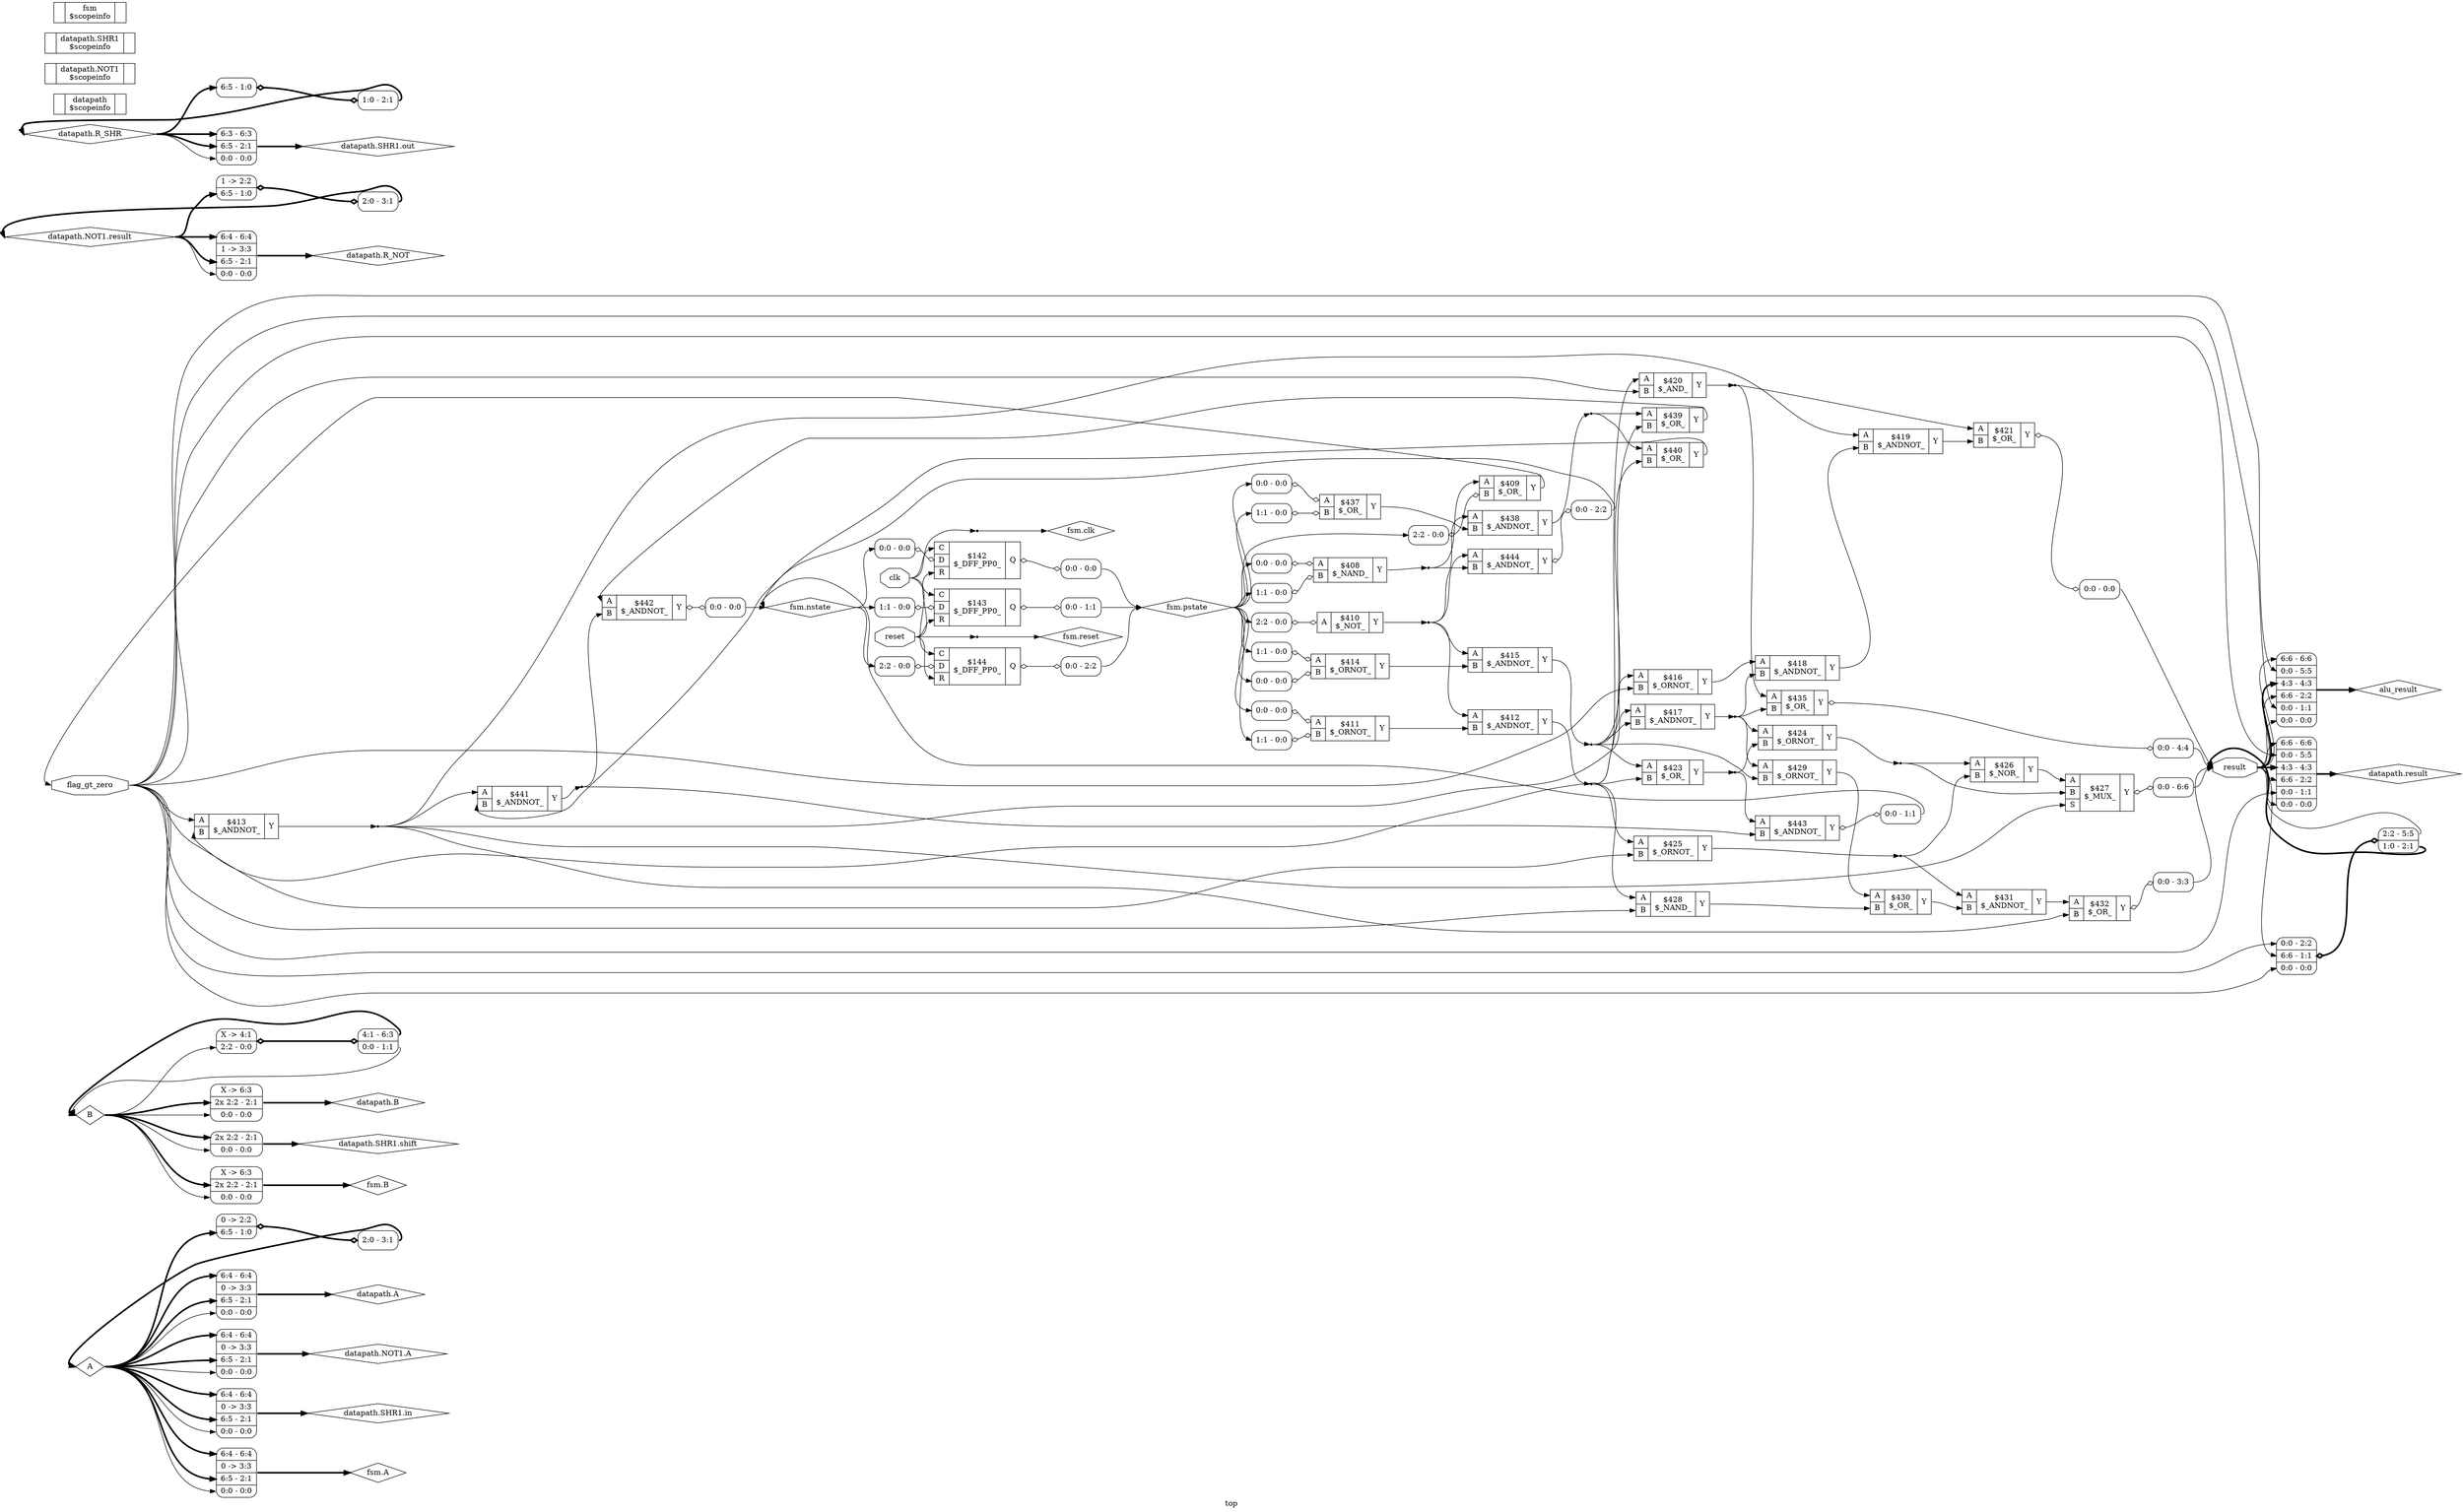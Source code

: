 digraph "top" {
label="top";
rankdir="LR";
remincross=true;
n26 [ shape=diamond, label="A", color="black", fontcolor="black"];
n27 [ shape=diamond, label="B", color="black", fontcolor="black"];
n28 [ shape=diamond, label="alu_result", color="black", fontcolor="black"];
n29 [ shape=octagon, label="clk", color="black", fontcolor="black"];
n30 [ shape=diamond, label="datapath.A", color="black", fontcolor="black"];
n31 [ shape=diamond, label="datapath.B", color="black", fontcolor="black"];
n32 [ shape=diamond, label="datapath.NOT1.A", color="black", fontcolor="black"];
n33 [ shape=diamond, label="datapath.NOT1.result", color="black", fontcolor="black"];
n34 [ shape=diamond, label="datapath.R_NOT", color="black", fontcolor="black"];
n35 [ shape=diamond, label="datapath.R_SHR", color="black", fontcolor="black"];
n36 [ shape=diamond, label="datapath.SHR1.in", color="black", fontcolor="black"];
n37 [ shape=diamond, label="datapath.SHR1.out", color="black", fontcolor="black"];
n38 [ shape=diamond, label="datapath.SHR1.shift", color="black", fontcolor="black"];
n39 [ shape=diamond, label="datapath.result", color="black", fontcolor="black"];
n40 [ shape=octagon, label="flag_gt_zero", color="black", fontcolor="black"];
n41 [ shape=diamond, label="fsm.A", color="black", fontcolor="black"];
n42 [ shape=diamond, label="fsm.B", color="black", fontcolor="black"];
n43 [ shape=diamond, label="fsm.clk", color="black", fontcolor="black"];
n44 [ shape=diamond, label="fsm.nstate", color="black", fontcolor="black"];
n45 [ shape=diamond, label="fsm.pstate", color="black", fontcolor="black"];
n46 [ shape=diamond, label="fsm.reset", color="black", fontcolor="black"];
n47 [ shape=octagon, label="reset", color="black", fontcolor="black"];
n48 [ shape=octagon, label="result", color="black", fontcolor="black"];
c50 [ shape=record, label="{{<p26> A|<p27> B}|$408\n$_NAND_|{<p49> Y}}",  ];
x0 [ shape=record, style=rounded, label="<s0> 0:0 - 0:0 ", color="black", fontcolor="black" ];
x0:e -> c50:p26:w [arrowhead=odiamond, arrowtail=odiamond, dir=both, color="black", fontcolor="black", label=""];
x1 [ shape=record, style=rounded, label="<s0> 1:1 - 0:0 ", color="black", fontcolor="black" ];
x1:e -> c50:p27:w [arrowhead=odiamond, arrowtail=odiamond, dir=both, color="black", fontcolor="black", label=""];
c51 [ shape=record, label="{{<p26> A|<p27> B}|$409\n$_OR_|{<p49> Y}}",  ];
x2 [ shape=record, style=rounded, label="<s0> 2:2 - 0:0 ", color="black", fontcolor="black" ];
x2:e -> c51:p27:w [arrowhead=odiamond, arrowtail=odiamond, dir=both, color="black", fontcolor="black", label=""];
c52 [ shape=record, label="{{<p26> A}|$410\n$_NOT_|{<p49> Y}}",  ];
x3 [ shape=record, style=rounded, label="<s0> 2:2 - 0:0 ", color="black", fontcolor="black" ];
x3:e -> c52:p26:w [arrowhead=odiamond, arrowtail=odiamond, dir=both, color="black", fontcolor="black", label=""];
c53 [ shape=record, label="{{<p26> A|<p27> B}|$411\n$_ORNOT_|{<p49> Y}}",  ];
x4 [ shape=record, style=rounded, label="<s0> 0:0 - 0:0 ", color="black", fontcolor="black" ];
x4:e -> c53:p26:w [arrowhead=odiamond, arrowtail=odiamond, dir=both, color="black", fontcolor="black", label=""];
x5 [ shape=record, style=rounded, label="<s0> 1:1 - 0:0 ", color="black", fontcolor="black" ];
x5:e -> c53:p27:w [arrowhead=odiamond, arrowtail=odiamond, dir=both, color="black", fontcolor="black", label=""];
c54 [ shape=record, label="{{<p26> A|<p27> B}|$412\n$_ANDNOT_|{<p49> Y}}",  ];
c55 [ shape=record, label="{{<p26> A|<p27> B}|$413\n$_ANDNOT_|{<p49> Y}}",  ];
c56 [ shape=record, label="{{<p26> A|<p27> B}|$414\n$_ORNOT_|{<p49> Y}}",  ];
x6 [ shape=record, style=rounded, label="<s0> 1:1 - 0:0 ", color="black", fontcolor="black" ];
x6:e -> c56:p26:w [arrowhead=odiamond, arrowtail=odiamond, dir=both, color="black", fontcolor="black", label=""];
x7 [ shape=record, style=rounded, label="<s0> 0:0 - 0:0 ", color="black", fontcolor="black" ];
x7:e -> c56:p27:w [arrowhead=odiamond, arrowtail=odiamond, dir=both, color="black", fontcolor="black", label=""];
c57 [ shape=record, label="{{<p26> A|<p27> B}|$415\n$_ANDNOT_|{<p49> Y}}",  ];
c58 [ shape=record, label="{{<p26> A|<p27> B}|$416\n$_ORNOT_|{<p49> Y}}",  ];
c59 [ shape=record, label="{{<p26> A|<p27> B}|$417\n$_ANDNOT_|{<p49> Y}}",  ];
c60 [ shape=record, label="{{<p26> A|<p27> B}|$418\n$_ANDNOT_|{<p49> Y}}",  ];
c61 [ shape=record, label="{{<p26> A|<p27> B}|$419\n$_ANDNOT_|{<p49> Y}}",  ];
c62 [ shape=record, label="{{<p26> A|<p27> B}|$420\n$_AND_|{<p49> Y}}",  ];
c63 [ shape=record, label="{{<p26> A|<p27> B}|$421\n$_OR_|{<p49> Y}}",  ];
x8 [ shape=record, style=rounded, label="<s0> 0:0 - 0:0 ", color="black", fontcolor="black" ];
c63:p49:e -> x8:w [arrowhead=odiamond, arrowtail=odiamond, dir=both, color="black", fontcolor="black", label=""];
c64 [ shape=record, label="{{<p26> A|<p27> B}|$423\n$_OR_|{<p49> Y}}",  ];
c65 [ shape=record, label="{{<p26> A|<p27> B}|$424\n$_ORNOT_|{<p49> Y}}",  ];
c66 [ shape=record, label="{{<p26> A|<p27> B}|$425\n$_ORNOT_|{<p49> Y}}",  ];
c67 [ shape=record, label="{{<p26> A|<p27> B}|$426\n$_NOR_|{<p49> Y}}",  ];
c69 [ shape=record, label="{{<p26> A|<p27> B|<p68> S}|$427\n$_MUX_|{<p49> Y}}",  ];
x9 [ shape=record, style=rounded, label="<s0> 0:0 - 6:6 ", color="black", fontcolor="black" ];
c69:p49:e -> x9:w [arrowhead=odiamond, arrowtail=odiamond, dir=both, color="black", fontcolor="black", label=""];
c70 [ shape=record, label="{{<p26> A|<p27> B}|$428\n$_NAND_|{<p49> Y}}",  ];
c71 [ shape=record, label="{{<p26> A|<p27> B}|$429\n$_ORNOT_|{<p49> Y}}",  ];
c72 [ shape=record, label="{{<p26> A|<p27> B}|$430\n$_OR_|{<p49> Y}}",  ];
c73 [ shape=record, label="{{<p26> A|<p27> B}|$431\n$_ANDNOT_|{<p49> Y}}",  ];
c74 [ shape=record, label="{{<p26> A|<p27> B}|$432\n$_OR_|{<p49> Y}}",  ];
x10 [ shape=record, style=rounded, label="<s0> 0:0 - 3:3 ", color="black", fontcolor="black" ];
c74:p49:e -> x10:w [arrowhead=odiamond, arrowtail=odiamond, dir=both, color="black", fontcolor="black", label=""];
c75 [ shape=record, label="{{<p26> A|<p27> B}|$435\n$_OR_|{<p49> Y}}",  ];
x11 [ shape=record, style=rounded, label="<s0> 0:0 - 4:4 ", color="black", fontcolor="black" ];
c75:p49:e -> x11:w [arrowhead=odiamond, arrowtail=odiamond, dir=both, color="black", fontcolor="black", label=""];
c76 [ shape=record, label="{{<p26> A|<p27> B}|$437\n$_OR_|{<p49> Y}}",  ];
x12 [ shape=record, style=rounded, label="<s0> 0:0 - 0:0 ", color="black", fontcolor="black" ];
x12:e -> c76:p26:w [arrowhead=odiamond, arrowtail=odiamond, dir=both, color="black", fontcolor="black", label=""];
x13 [ shape=record, style=rounded, label="<s0> 1:1 - 0:0 ", color="black", fontcolor="black" ];
x13:e -> c76:p27:w [arrowhead=odiamond, arrowtail=odiamond, dir=both, color="black", fontcolor="black", label=""];
c77 [ shape=record, label="{{<p26> A|<p27> B}|$438\n$_ANDNOT_|{<p49> Y}}",  ];
c78 [ shape=record, label="{{<p26> A|<p27> B}|$439\n$_OR_|{<p49> Y}}",  ];
c79 [ shape=record, label="{{<p26> A|<p27> B}|$440\n$_OR_|{<p49> Y}}",  ];
c80 [ shape=record, label="{{<p26> A|<p27> B}|$441\n$_ANDNOT_|{<p49> Y}}",  ];
c81 [ shape=record, label="{{<p26> A|<p27> B}|$442\n$_ANDNOT_|{<p49> Y}}",  ];
x14 [ shape=record, style=rounded, label="<s0> 0:0 - 0:0 ", color="black", fontcolor="black" ];
c81:p49:e -> x14:w [arrowhead=odiamond, arrowtail=odiamond, dir=both, color="black", fontcolor="black", label=""];
c82 [ shape=record, label="{{<p26> A|<p27> B}|$443\n$_ANDNOT_|{<p49> Y}}",  ];
x15 [ shape=record, style=rounded, label="<s0> 0:0 - 1:1 ", color="black", fontcolor="black" ];
c82:p49:e -> x15:w [arrowhead=odiamond, arrowtail=odiamond, dir=both, color="black", fontcolor="black", label=""];
c83 [ shape=record, label="{{<p26> A|<p27> B}|$444\n$_ANDNOT_|{<p49> Y}}",  ];
x16 [ shape=record, style=rounded, label="<s0> 0:0 - 2:2 ", color="black", fontcolor="black" ];
c83:p49:e -> x16:w [arrowhead=odiamond, arrowtail=odiamond, dir=both, color="black", fontcolor="black", label=""];
c88 [ shape=record, label="{{<p84> C|<p85> D|<p86> R}|$142\n$_DFF_PP0_|{<p87> Q}}",  ];
x17 [ shape=record, style=rounded, label="<s0> 0:0 - 0:0 ", color="black", fontcolor="black" ];
x17:e -> c88:p85:w [arrowhead=odiamond, arrowtail=odiamond, dir=both, color="black", fontcolor="black", label=""];
x18 [ shape=record, style=rounded, label="<s0> 0:0 - 0:0 ", color="black", fontcolor="black" ];
c88:p87:e -> x18:w [arrowhead=odiamond, arrowtail=odiamond, dir=both, color="black", fontcolor="black", label=""];
c89 [ shape=record, label="{{<p84> C|<p85> D|<p86> R}|$143\n$_DFF_PP0_|{<p87> Q}}",  ];
x19 [ shape=record, style=rounded, label="<s0> 1:1 - 0:0 ", color="black", fontcolor="black" ];
x19:e -> c89:p85:w [arrowhead=odiamond, arrowtail=odiamond, dir=both, color="black", fontcolor="black", label=""];
x20 [ shape=record, style=rounded, label="<s0> 0:0 - 1:1 ", color="black", fontcolor="black" ];
c89:p87:e -> x20:w [arrowhead=odiamond, arrowtail=odiamond, dir=both, color="black", fontcolor="black", label=""];
c90 [ shape=record, label="{{<p84> C|<p85> D|<p86> R}|$144\n$_DFF_PP0_|{<p87> Q}}",  ];
x21 [ shape=record, style=rounded, label="<s0> 2:2 - 0:0 ", color="black", fontcolor="black" ];
x21:e -> c90:p85:w [arrowhead=odiamond, arrowtail=odiamond, dir=both, color="black", fontcolor="black", label=""];
x22 [ shape=record, style=rounded, label="<s0> 0:0 - 2:2 ", color="black", fontcolor="black" ];
c90:p87:e -> x22:w [arrowhead=odiamond, arrowtail=odiamond, dir=both, color="black", fontcolor="black", label=""];
c91 [ shape=record, label="{{}|datapath\n$scopeinfo|{}}",  ];
c92 [ shape=record, label="{{}|datapath.NOT1\n$scopeinfo|{}}",  ];
c93 [ shape=record, label="{{}|datapath.SHR1\n$scopeinfo|{}}",  ];
c94 [ shape=record, label="{{}|fsm\n$scopeinfo|{}}",  ];
x23 [ shape=record, style=rounded, label="0 -&gt; 2:2 |<s0> 6:5 - 1:0 ", color="black", fontcolor="black" ];
x24 [ shape=record, style=rounded, label="<s0> 2:0 - 3:1 ", color="black", fontcolor="black" ];
x23:e -> x24:w [arrowhead=odiamond, arrowtail=odiamond, dir=both, color="black", fontcolor="black", style="setlinewidth(3)", label=""];
x25 [ shape=record, style=rounded, label="X -&gt; 4:1 |<s0> 2:2 - 0:0 ", color="black", fontcolor="black" ];
x26 [ shape=record, style=rounded, label="<s1> 4:1 - 6:3 |<s0> 0:0 - 1:1 ", color="black", fontcolor="black" ];
x25:e -> x26:w [arrowhead=odiamond, arrowtail=odiamond, dir=both, color="black", fontcolor="black", style="setlinewidth(3)", label=""];
x27 [ shape=record, style=rounded, label="<s5> 6:6 - 6:6 |<s4> 0:0 - 5:5 |<s3> 4:3 - 4:3 |<s2> 6:6 - 2:2 |<s1> 0:0 - 1:1 |<s0> 0:0 - 0:0 ", color="black", fontcolor="black" ];
x28 [ shape=record, style=rounded, label="<s3> 6:4 - 6:4 |0 -&gt; 3:3 |<s1> 6:5 - 2:1 |<s0> 0:0 - 0:0 ", color="black", fontcolor="black" ];
x29 [ shape=record, style=rounded, label="X -&gt; 6:3 |<s2> 2x 2:2 - 2:1 |<s0> 0:0 - 0:0 ", color="black", fontcolor="black" ];
x30 [ shape=record, style=rounded, label="<s3> 6:4 - 6:4 |0 -&gt; 3:3 |<s1> 6:5 - 2:1 |<s0> 0:0 - 0:0 ", color="black", fontcolor="black" ];
x31 [ shape=record, style=rounded, label="1 -&gt; 2:2 |<s0> 6:5 - 1:0 ", color="black", fontcolor="black" ];
x32 [ shape=record, style=rounded, label="<s0> 2:0 - 3:1 ", color="black", fontcolor="black" ];
x31:e -> x32:w [arrowhead=odiamond, arrowtail=odiamond, dir=both, color="black", fontcolor="black", style="setlinewidth(3)", label=""];
x33 [ shape=record, style=rounded, label="<s3> 6:4 - 6:4 |1 -&gt; 3:3 |<s1> 6:5 - 2:1 |<s0> 0:0 - 0:0 ", color="black", fontcolor="black" ];
x34 [ shape=record, style=rounded, label="<s0> 6:5 - 1:0 ", color="black", fontcolor="black" ];
x35 [ shape=record, style=rounded, label="<s0> 1:0 - 2:1 ", color="black", fontcolor="black" ];
x34:e -> x35:w [arrowhead=odiamond, arrowtail=odiamond, dir=both, color="black", fontcolor="black", style="setlinewidth(3)", label=""];
x36 [ shape=record, style=rounded, label="<s3> 6:4 - 6:4 |0 -&gt; 3:3 |<s1> 6:5 - 2:1 |<s0> 0:0 - 0:0 ", color="black", fontcolor="black" ];
x37 [ shape=record, style=rounded, label="<s2> 6:3 - 6:3 |<s1> 6:5 - 2:1 |<s0> 0:0 - 0:0 ", color="black", fontcolor="black" ];
x38 [ shape=record, style=rounded, label="<s2> 2x 2:2 - 2:1 |<s0> 0:0 - 0:0 ", color="black", fontcolor="black" ];
x39 [ shape=record, style=rounded, label="<s5> 6:6 - 6:6 |<s4> 0:0 - 5:5 |<s3> 4:3 - 4:3 |<s2> 6:6 - 2:2 |<s1> 0:0 - 1:1 |<s0> 0:0 - 0:0 ", color="black", fontcolor="black" ];
x40 [ shape=record, style=rounded, label="<s3> 6:4 - 6:4 |0 -&gt; 3:3 |<s1> 6:5 - 2:1 |<s0> 0:0 - 0:0 ", color="black", fontcolor="black" ];
x41 [ shape=record, style=rounded, label="X -&gt; 6:3 |<s2> 2x 2:2 - 2:1 |<s0> 0:0 - 0:0 ", color="black", fontcolor="black" ];
x42 [shape=point, ];
x43 [shape=point, ];
x44 [ shape=record, style=rounded, label="<s2> 0:0 - 2:2 |<s1> 6:6 - 1:1 |<s0> 0:0 - 0:0 ", color="black", fontcolor="black" ];
x45 [ shape=record, style=rounded, label="<s1> 2:2 - 5:5 |<s0> 1:0 - 2:1 ", color="black", fontcolor="black" ];
x44:e -> x45:w [arrowhead=odiamond, arrowtail=odiamond, dir=both, color="black", fontcolor="black", style="setlinewidth(3)", label=""];
n1 [ shape=point ];
c50:p49:e -> n1:w [color="black", fontcolor="black", label=""];
n1:e -> c51:p26:w [color="black", fontcolor="black", label=""];
n1:e -> c83:p27:w [color="black", fontcolor="black", label=""];
c60:p49:e -> c61:p27:w [color="black", fontcolor="black", label=""];
c61:p49:e -> c63:p27:w [color="black", fontcolor="black", label=""];
n12 [ shape=point ];
c62:p49:e -> n12:w [color="black", fontcolor="black", label=""];
n12:e -> c63:p26:w [color="black", fontcolor="black", label=""];
n12:e -> c75:p26:w [color="black", fontcolor="black", label=""];
n13 [ shape=point ];
c64:p49:e -> n13:w [color="black", fontcolor="black", label=""];
n13:e -> c65:p27:w [color="black", fontcolor="black", label=""];
n13:e -> c82:p26:w [color="black", fontcolor="black", label=""];
n14 [ shape=point ];
c65:p49:e -> n14:w [color="black", fontcolor="black", label=""];
n14:e -> c67:p26:w [color="black", fontcolor="black", label=""];
n14:e -> c69:p27:w [color="black", fontcolor="black", label=""];
n15 [ shape=point ];
c66:p49:e -> n15:w [color="black", fontcolor="black", label=""];
n15:e -> c67:p27:w [color="black", fontcolor="black", label=""];
n15:e -> c73:p26:w [color="black", fontcolor="black", label=""];
c67:p49:e -> c69:p26:w [color="black", fontcolor="black", label=""];
c70:p49:e -> c72:p27:w [color="black", fontcolor="black", label=""];
c71:p49:e -> c72:p26:w [color="black", fontcolor="black", label=""];
c72:p49:e -> c73:p27:w [color="black", fontcolor="black", label=""];
n2 [ shape=point ];
c52:p49:e -> n2:w [color="black", fontcolor="black", label=""];
n2:e -> c54:p26:w [color="black", fontcolor="black", label=""];
n2:e -> c57:p26:w [color="black", fontcolor="black", label=""];
n2:e -> c77:p26:w [color="black", fontcolor="black", label=""];
n2:e -> c83:p26:w [color="black", fontcolor="black", label=""];
c73:p49:e -> c74:p26:w [color="black", fontcolor="black", label=""];
c76:p49:e -> c77:p27:w [color="black", fontcolor="black", label=""];
n22 [ shape=point ];
c77:p49:e -> n22:w [color="black", fontcolor="black", label=""];
n22:e -> c78:p26:w [color="black", fontcolor="black", label=""];
n22:e -> c79:p26:w [color="black", fontcolor="black", label=""];
c78:p49:e -> c81:p26:w [color="black", fontcolor="black", label=""];
c79:p49:e -> c80:p27:w [color="black", fontcolor="black", label=""];
n25 [ shape=point ];
c80:p49:e -> n25:w [color="black", fontcolor="black", label=""];
n25:e -> c81:p27:w [color="black", fontcolor="black", label=""];
n25:e -> c82:p27:w [color="black", fontcolor="black", label=""];
x24:s0:e -> n26:w [color="black", fontcolor="black", style="setlinewidth(3)", label=""];
n26:e -> x23:s0:w [color="black", fontcolor="black", style="setlinewidth(3)", label=""];
n26:e -> x28:s0:w [color="black", fontcolor="black", label=""];
n26:e -> x28:s1:w [color="black", fontcolor="black", style="setlinewidth(3)", label=""];
n26:e -> x28:s3:w [color="black", fontcolor="black", style="setlinewidth(3)", label=""];
n26:e -> x30:s0:w [color="black", fontcolor="black", label=""];
n26:e -> x30:s1:w [color="black", fontcolor="black", style="setlinewidth(3)", label=""];
n26:e -> x30:s3:w [color="black", fontcolor="black", style="setlinewidth(3)", label=""];
n26:e -> x36:s0:w [color="black", fontcolor="black", label=""];
n26:e -> x36:s1:w [color="black", fontcolor="black", style="setlinewidth(3)", label=""];
n26:e -> x36:s3:w [color="black", fontcolor="black", style="setlinewidth(3)", label=""];
n26:e -> x40:s0:w [color="black", fontcolor="black", label=""];
n26:e -> x40:s1:w [color="black", fontcolor="black", style="setlinewidth(3)", label=""];
n26:e -> x40:s3:w [color="black", fontcolor="black", style="setlinewidth(3)", label=""];
x26:s0:e -> n27:w [color="black", fontcolor="black", label=""];
x26:s1:e -> n27:w [color="black", fontcolor="black", style="setlinewidth(3)", label=""];
n27:e -> x25:s0:w [color="black", fontcolor="black", label=""];
n27:e -> x29:s0:w [color="black", fontcolor="black", label=""];
n27:e -> x29:s2:w [color="black", fontcolor="black", style="setlinewidth(3)", label=""];
n27:e -> x38:s0:w [color="black", fontcolor="black", label=""];
n27:e -> x38:s2:w [color="black", fontcolor="black", style="setlinewidth(3)", label=""];
n27:e -> x41:s0:w [color="black", fontcolor="black", label=""];
n27:e -> x41:s2:w [color="black", fontcolor="black", style="setlinewidth(3)", label=""];
x27:e -> n28:w [color="black", fontcolor="black", style="setlinewidth(3)", label=""];
n29:e -> c88:p84:w [color="black", fontcolor="black", label=""];
n29:e -> c89:p84:w [color="black", fontcolor="black", label=""];
n29:e -> c90:p84:w [color="black", fontcolor="black", label=""];
n29:e -> x42:w [color="black", fontcolor="black", label=""];
c53:p49:e -> c54:p27:w [color="black", fontcolor="black", label=""];
x28:e -> n30:w [color="black", fontcolor="black", style="setlinewidth(3)", label=""];
x29:e -> n31:w [color="black", fontcolor="black", style="setlinewidth(3)", label=""];
x30:e -> n32:w [color="black", fontcolor="black", style="setlinewidth(3)", label=""];
x32:s0:e -> n33:w [color="black", fontcolor="black", style="setlinewidth(3)", label=""];
n33:e -> x31:s0:w [color="black", fontcolor="black", style="setlinewidth(3)", label=""];
n33:e -> x33:s0:w [color="black", fontcolor="black", label=""];
n33:e -> x33:s1:w [color="black", fontcolor="black", style="setlinewidth(3)", label=""];
n33:e -> x33:s3:w [color="black", fontcolor="black", style="setlinewidth(3)", label=""];
x33:e -> n34:w [color="black", fontcolor="black", style="setlinewidth(3)", label=""];
x35:s0:e -> n35:w [color="black", fontcolor="black", style="setlinewidth(3)", label=""];
n35:e -> x34:s0:w [color="black", fontcolor="black", style="setlinewidth(3)", label=""];
n35:e -> x37:s0:w [color="black", fontcolor="black", label=""];
n35:e -> x37:s1:w [color="black", fontcolor="black", style="setlinewidth(3)", label=""];
n35:e -> x37:s2:w [color="black", fontcolor="black", style="setlinewidth(3)", label=""];
x36:e -> n36:w [color="black", fontcolor="black", style="setlinewidth(3)", label=""];
x37:e -> n37:w [color="black", fontcolor="black", style="setlinewidth(3)", label=""];
x38:e -> n38:w [color="black", fontcolor="black", style="setlinewidth(3)", label=""];
x39:e -> n39:w [color="black", fontcolor="black", style="setlinewidth(3)", label=""];
n4 [ shape=point ];
c54:p49:e -> n4:w [color="black", fontcolor="black", label=""];
n4:e -> c55:p27:w [color="black", fontcolor="black", label=""];
n4:e -> c62:p26:w [color="black", fontcolor="black", label=""];
n4:e -> c64:p27:w [color="black", fontcolor="black", label=""];
n4:e -> c66:p26:w [color="black", fontcolor="black", label=""];
n4:e -> c70:p26:w [color="black", fontcolor="black", label=""];
n4:e -> c78:p27:w [color="black", fontcolor="black", label=""];
c51:p49:e -> n40:w [color="black", fontcolor="black", label=""];
n40:e -> c55:p26:w [color="black", fontcolor="black", label=""];
n40:e -> c58:p27:w [color="black", fontcolor="black", label=""];
n40:e -> c62:p27:w [color="black", fontcolor="black", label=""];
n40:e -> c66:p27:w [color="black", fontcolor="black", label=""];
n40:e -> c70:p27:w [color="black", fontcolor="black", label=""];
n40:e -> x27:s1:w [color="black", fontcolor="black", label=""];
n40:e -> x27:s4:w [color="black", fontcolor="black", label=""];
n40:e -> x39:s1:w [color="black", fontcolor="black", label=""];
n40:e -> x39:s4:w [color="black", fontcolor="black", label=""];
n40:e -> x44:s0:w [color="black", fontcolor="black", label=""];
n40:e -> x44:s2:w [color="black", fontcolor="black", label=""];
x40:e -> n41:w [color="black", fontcolor="black", style="setlinewidth(3)", label=""];
x41:e -> n42:w [color="black", fontcolor="black", style="setlinewidth(3)", label=""];
x42:e -> n43:w [color="black", fontcolor="black", label=""];
x14:s0:e -> n44:w [color="black", fontcolor="black", label=""];
x15:s0:e -> n44:w [color="black", fontcolor="black", label=""];
x16:s0:e -> n44:w [color="black", fontcolor="black", label=""];
n44:e -> x17:s0:w [color="black", fontcolor="black", label=""];
n44:e -> x19:s0:w [color="black", fontcolor="black", label=""];
n44:e -> x21:s0:w [color="black", fontcolor="black", label=""];
x18:s0:e -> n45:w [color="black", fontcolor="black", label=""];
x20:s0:e -> n45:w [color="black", fontcolor="black", label=""];
x22:s0:e -> n45:w [color="black", fontcolor="black", label=""];
n45:e -> x0:s0:w [color="black", fontcolor="black", label=""];
n45:e -> x12:s0:w [color="black", fontcolor="black", label=""];
n45:e -> x13:s0:w [color="black", fontcolor="black", label=""];
n45:e -> x1:s0:w [color="black", fontcolor="black", label=""];
n45:e -> x2:s0:w [color="black", fontcolor="black", label=""];
n45:e -> x3:s0:w [color="black", fontcolor="black", label=""];
n45:e -> x4:s0:w [color="black", fontcolor="black", label=""];
n45:e -> x5:s0:w [color="black", fontcolor="black", label=""];
n45:e -> x6:s0:w [color="black", fontcolor="black", label=""];
n45:e -> x7:s0:w [color="black", fontcolor="black", label=""];
x43:e -> n46:w [color="black", fontcolor="black", label=""];
n47:e -> c88:p86:w [color="black", fontcolor="black", label=""];
n47:e -> c89:p86:w [color="black", fontcolor="black", label=""];
n47:e -> c90:p86:w [color="black", fontcolor="black", label=""];
n47:e -> x43:w [color="black", fontcolor="black", label=""];
x10:s0:e -> n48:w [color="black", fontcolor="black", label=""];
x11:s0:e -> n48:w [color="black", fontcolor="black", label=""];
x45:s0:e -> n48:w [color="black", fontcolor="black", style="setlinewidth(3)", label=""];
x45:s1:e -> n48:w [color="black", fontcolor="black", label=""];
x8:s0:e -> n48:w [color="black", fontcolor="black", label=""];
x9:s0:e -> n48:w [color="black", fontcolor="black", label=""];
n48:e -> x27:s0:w [color="black", fontcolor="black", label=""];
n48:e -> x27:s2:w [color="black", fontcolor="black", label=""];
n48:e -> x27:s3:w [color="black", fontcolor="black", style="setlinewidth(3)", label=""];
n48:e -> x27:s5:w [color="black", fontcolor="black", label=""];
n48:e -> x39:s0:w [color="black", fontcolor="black", label=""];
n48:e -> x39:s2:w [color="black", fontcolor="black", label=""];
n48:e -> x39:s3:w [color="black", fontcolor="black", style="setlinewidth(3)", label=""];
n48:e -> x39:s5:w [color="black", fontcolor="black", label=""];
n48:e -> x44:s1:w [color="black", fontcolor="black", label=""];
n5 [ shape=point ];
c55:p49:e -> n5:w [color="black", fontcolor="black", label=""];
n5:e -> c59:p26:w [color="black", fontcolor="black", label=""];
n5:e -> c61:p26:w [color="black", fontcolor="black", label=""];
n5:e -> c69:p68:w [color="black", fontcolor="black", label=""];
n5:e -> c74:p27:w [color="black", fontcolor="black", label=""];
n5:e -> c80:p26:w [color="black", fontcolor="black", label=""];
c56:p49:e -> c57:p27:w [color="black", fontcolor="black", label=""];
n7 [ shape=point ];
c57:p49:e -> n7:w [color="black", fontcolor="black", label=""];
n7:e -> c58:p26:w [color="black", fontcolor="black", label=""];
n7:e -> c59:p27:w [color="black", fontcolor="black", label=""];
n7:e -> c64:p26:w [color="black", fontcolor="black", label=""];
n7:e -> c71:p27:w [color="black", fontcolor="black", label=""];
n7:e -> c79:p27:w [color="black", fontcolor="black", label=""];
c58:p49:e -> c60:p26:w [color="black", fontcolor="black", label=""];
n9 [ shape=point ];
c59:p49:e -> n9:w [color="black", fontcolor="black", label=""];
n9:e -> c60:p27:w [color="black", fontcolor="black", label=""];
n9:e -> c65:p26:w [color="black", fontcolor="black", label=""];
n9:e -> c71:p26:w [color="black", fontcolor="black", label=""];
n9:e -> c75:p27:w [color="black", fontcolor="black", label=""];
}
